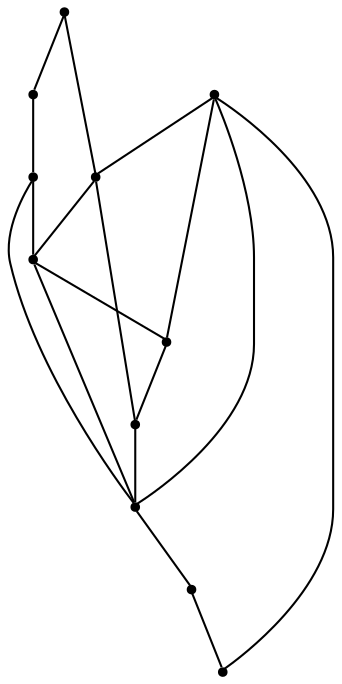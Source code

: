 graph {
  node [shape=point,comment="{\"directed\":false,\"doi\":\"10.1007/978-3-030-68766-3_32\",\"figure\":\"6 (5)\"}"]

  v0 [pos="668.7898477809274,762.2882837335736"]
  v1 [pos="668.7898477809274,862.2998275012475"]
  v2 [pos="568.7739147669322,762.2882837335736"]
  v3 [pos="568.7739147669323,862.2998275012474"]
  v4 [pos="368.7420566874942,762.2882837335736"]
  v5 [pos="485.42731187048855,762.2882837335736"]
  v6 [pos="485.42731187048855,862.2998275012475"]
  v7 [pos="368.7420566874942,862.2998275012475"]
  v8 [pos="318.73409018049665,862.2998275012474"]
  v9 [pos="268.72612367349905,762.2882837335736"]
  v10 [pos="268.72612367349905,862.2998275012474"]

  v0 -- v1 [id="-1",pos="668.7898477809274,762.2882837335736 668.7898477809274,862.2998275012475 668.7898477809274,862.2998275012475 668.7898477809274,862.2998275012475"]
  v10 -- v8 [id="-3",pos="268.72612367349905,862.2998275012474 318.73409018049665,862.2998275012474 318.73409018049665,862.2998275012474 318.73409018049665,862.2998275012474"]
  v8 -- v7 [id="-4",pos="318.73409018049665,862.2998275012474 368.7420566874942,862.2998275012475 368.7420566874942,862.2998275012475 368.7420566874942,862.2998275012475"]
  v7 -- v6 [id="-5",pos="368.7420566874942,862.2998275012475 485.42731187048855,862.2998275012475 485.42731187048855,862.2998275012475 485.42731187048855,862.2998275012475"]
  v6 -- v3 [id="-6",pos="485.42731187048855,862.2998275012475 568.7739147669323,862.2998275012474 568.7739147669323,862.2998275012474 568.7739147669323,862.2998275012474"]
  v3 -- v1 [id="-7",pos="568.7739147669323,862.2998275012474 668.7898477809274,862.2998275012475 668.7898477809274,862.2998275012475 668.7898477809274,862.2998275012475"]
  v9 -- v4 [id="-10",pos="268.72612367349905,762.2882837335736 368.7420566874942,762.2882837335736 368.7420566874942,762.2882837335736 368.7420566874942,762.2882837335736"]
  v4 -- v5 [id="-11",pos="368.7420566874942,762.2882837335736 485.42731187048855,762.2882837335736 485.42731187048855,762.2882837335736 485.42731187048855,762.2882837335736"]
  v5 -- v2 [id="-12",pos="485.42731187048855,762.2882837335736 568.7739147669322,762.2882837335736 568.7739147669322,762.2882837335736 568.7739147669322,762.2882837335736"]
  v2 -- v0 [id="-13",pos="568.7739147669322,762.2882837335736 668.7898477809274,762.2882837335736 668.7898477809274,762.2882837335736 668.7898477809274,762.2882837335736"]
  v9 -- v10 [id="-15",pos="268.72612367349905,762.2882837335736 268.72612367349905,862.2998275012474 268.72612367349905,862.2998275012474 268.72612367349905,862.2998275012474"]
  v8 -- v2 [id="-16",pos="318.73409018049665,862.2998275012474 568.7739147669322,762.2882837335736 568.7739147669322,762.2882837335736 568.7739147669322,762.2882837335736"]
  v7 -- v2 [id="-17",pos="368.7420566874942,862.2998275012475 568.7739147669322,762.2882837335736 568.7739147669322,762.2882837335736 568.7739147669322,762.2882837335736"]
  v4 -- v7 [id="-18",pos="368.7420566874942,762.2882837335736 368.7420566874942,862.2998275012475 368.7420566874942,862.2998275012475 368.7420566874942,862.2998275012475"]
  v6 -- v5 [id="-19",pos="485.42731187048855,862.2998275012475 485.42731187048855,762.2882837335736 485.42731187048855,762.2882837335736 485.42731187048855,762.2882837335736"]
  v3 -- v4 [id="-26",pos="568.7739147669323,862.2998275012474 368.7420566874942,762.2882837335736 368.7420566874942,762.2882837335736 368.7420566874942,762.2882837335736"]
  v2 -- v3 [id="-27",pos="568.7739147669322,762.2882837335736 568.7739147669323,862.2998275012474 568.7739147669323,862.2998275012474 568.7739147669323,862.2998275012474"]
}